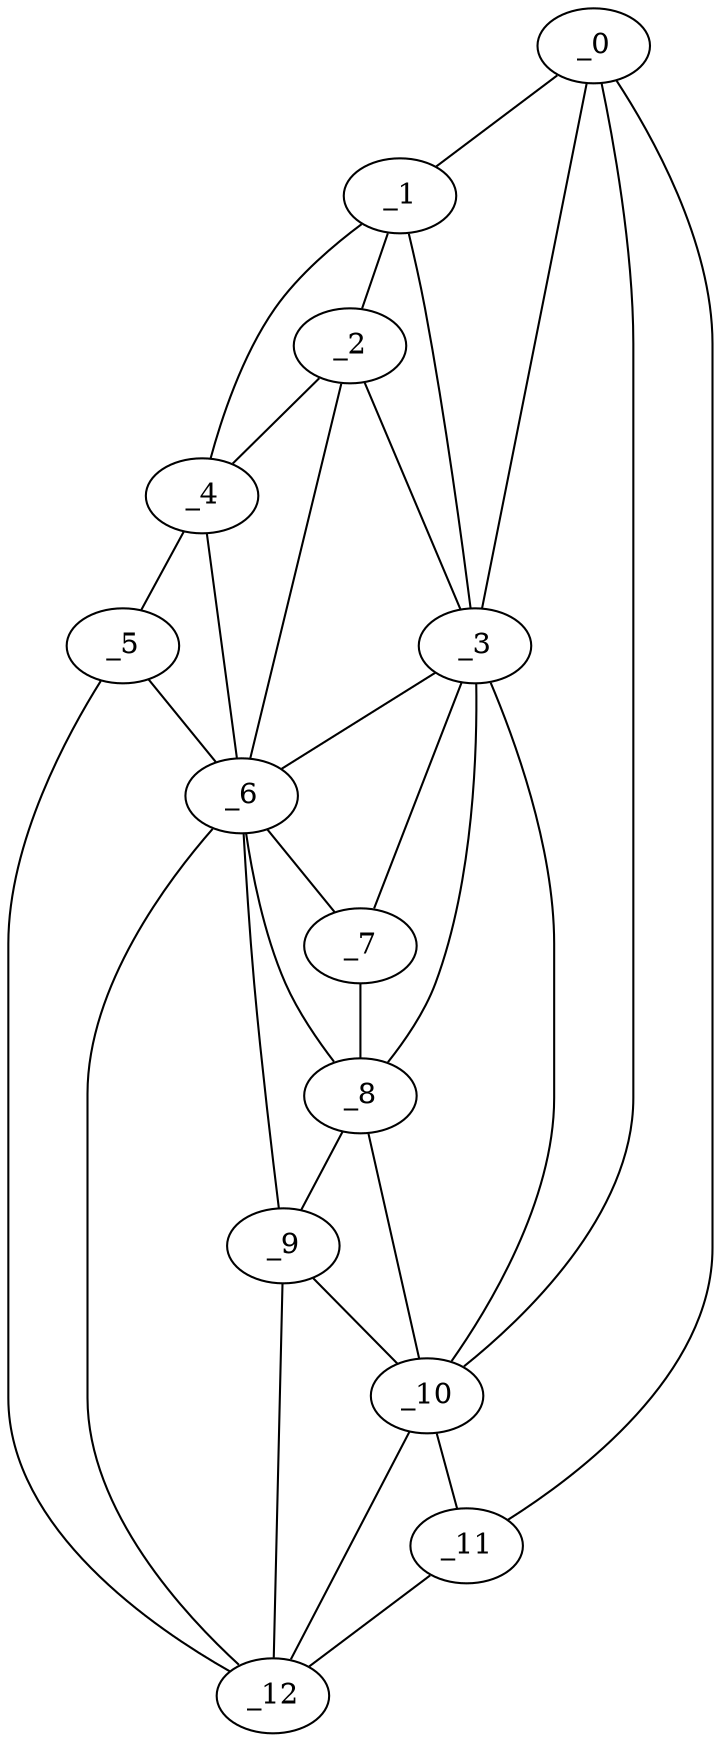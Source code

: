 graph "obj85__275.gxl" {
	_0	 [x=4,
		y=90];
	_1	 [x=14,
		y=51];
	_0 -- _1	 [valence=1];
	_3	 [x=36,
		y=41];
	_0 -- _3	 [valence=2];
	_10	 [x=117,
		y=98];
	_0 -- _10	 [valence=2];
	_11	 [x=117,
		y=106];
	_0 -- _11	 [valence=1];
	_2	 [x=35,
		y=25];
	_1 -- _2	 [valence=2];
	_1 -- _3	 [valence=2];
	_4	 [x=39,
		y=7];
	_1 -- _4	 [valence=1];
	_2 -- _3	 [valence=2];
	_2 -- _4	 [valence=2];
	_6	 [x=93,
		y=26];
	_2 -- _6	 [valence=2];
	_3 -- _6	 [valence=2];
	_7	 [x=95,
		y=35];
	_3 -- _7	 [valence=2];
	_8	 [x=100,
		y=42];
	_3 -- _8	 [valence=1];
	_3 -- _10	 [valence=2];
	_5	 [x=93,
		y=8];
	_4 -- _5	 [valence=1];
	_4 -- _6	 [valence=1];
	_5 -- _6	 [valence=2];
	_12	 [x=124,
		y=53];
	_5 -- _12	 [valence=1];
	_6 -- _7	 [valence=2];
	_6 -- _8	 [valence=2];
	_9	 [x=109,
		y=49];
	_6 -- _9	 [valence=2];
	_6 -- _12	 [valence=1];
	_7 -- _8	 [valence=1];
	_8 -- _9	 [valence=1];
	_8 -- _10	 [valence=2];
	_9 -- _10	 [valence=1];
	_9 -- _12	 [valence=2];
	_10 -- _11	 [valence=2];
	_10 -- _12	 [valence=1];
	_11 -- _12	 [valence=1];
}

